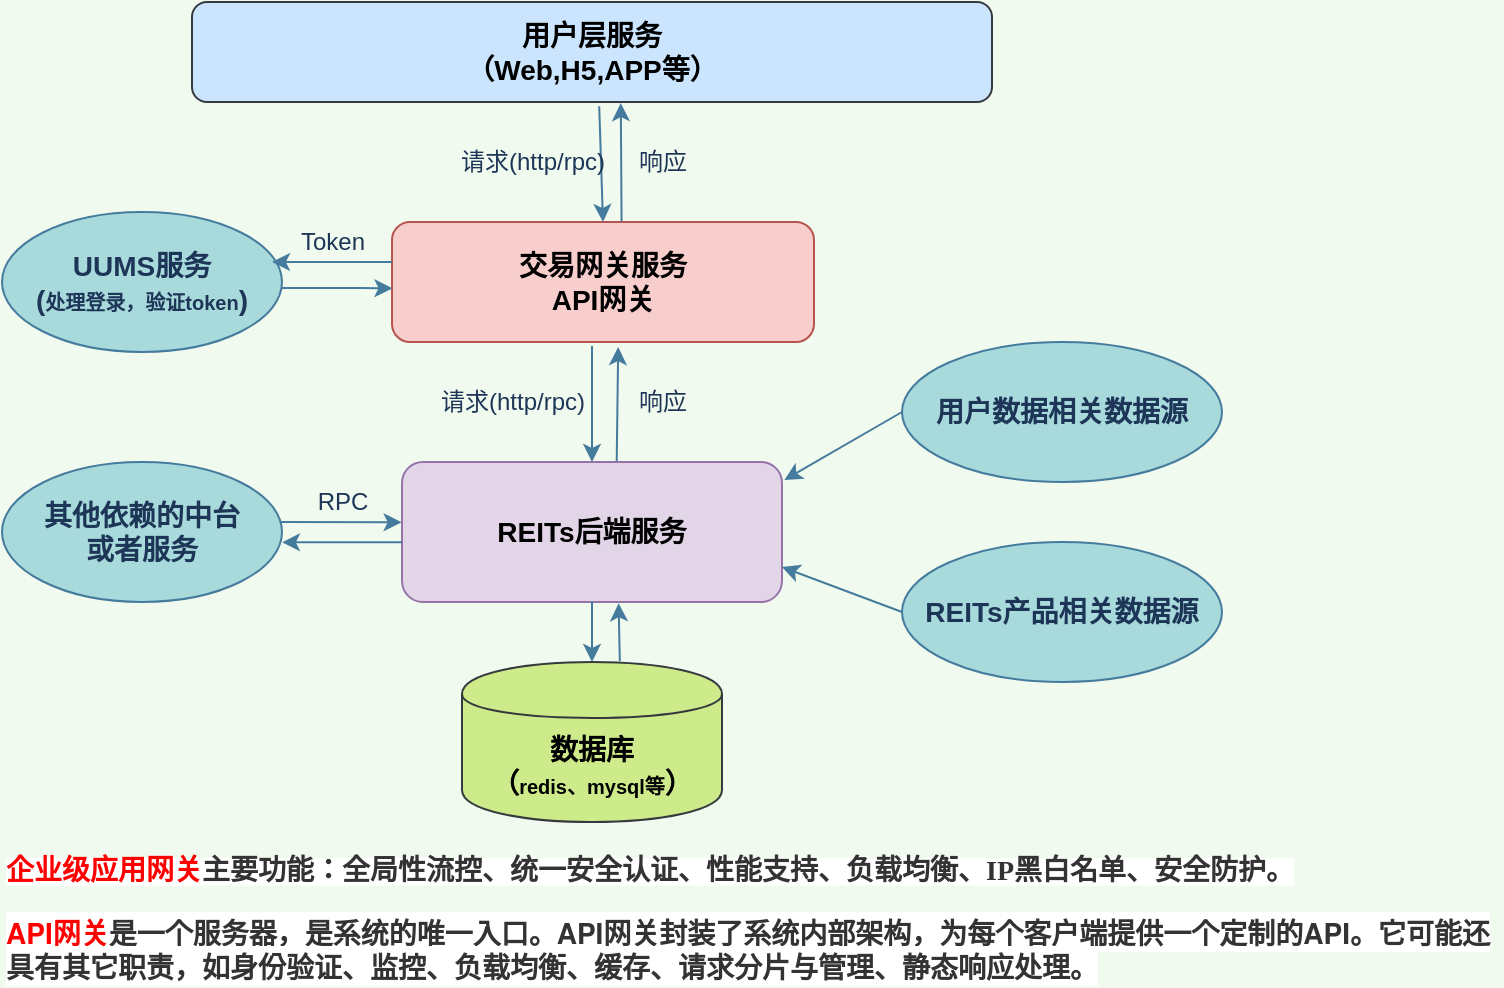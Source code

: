 <mxfile version="13.5.3" type="github">
  <diagram id="YtGcmlx5MdhKh6ri9F74" name="第 1 页">
    <mxGraphModel dx="865" dy="488" grid="1" gridSize="10" guides="1" tooltips="1" connect="1" arrows="1" fold="1" page="1" pageScale="1" pageWidth="827" pageHeight="1169" background="#F1FAEE" math="0" shadow="0">
      <root>
        <mxCell id="0" />
        <mxCell id="1" parent="0" />
        <mxCell id="OGBte0PvkTn54QuSE-R2-2" value="&lt;font style=&quot;font-size: 14px&quot;&gt;&lt;b&gt;用户层服务&lt;br&gt;（Web,H5,APP等）&lt;/b&gt;&lt;/font&gt;" style="rounded=1;whiteSpace=wrap;html=1;sketch=0;strokeColor=#36393d;fillColor=#cce5ff;" vertex="1" parent="1">
          <mxGeometry x="105" y="100" width="400" height="50" as="geometry" />
        </mxCell>
        <mxCell id="OGBte0PvkTn54QuSE-R2-4" value="&lt;b&gt;&lt;font style=&quot;font-size: 14px&quot;&gt;交易网关服务&lt;br&gt;API网关&lt;/font&gt;&lt;/b&gt;" style="rounded=1;whiteSpace=wrap;html=1;sketch=0;strokeColor=#b85450;fillColor=#f8cecc;" vertex="1" parent="1">
          <mxGeometry x="205" y="210" width="211" height="60" as="geometry" />
        </mxCell>
        <mxCell id="OGBte0PvkTn54QuSE-R2-5" value="&lt;span style=&quot;font-family: &amp;#34;helvetica neue&amp;#34; , &amp;#34;helvetica&amp;#34; , &amp;#34;verdana&amp;#34; , &amp;#34;arial&amp;#34; , sans-serif ; font-size: 14px ; font-style: normal ; letter-spacing: normal ; text-align: left ; text-indent: 0px ; text-transform: none ; word-spacing: 0px ; background-color: rgb(255 , 255 , 255) ; display: inline ; float: none&quot;&gt;&lt;b&gt;&lt;font color=&quot;#ff0000&quot;&gt;API网关&lt;/font&gt;&lt;font color=&quot;#333333&quot;&gt;是一个服务器，是系统的唯一入口。API网关封装了系统内部架构，为每个客户端提供一个定制的API。它可能还具有其它职责，如身份验证、监控、负载均衡、缓存、请求分片与管理、静态响应处理。&lt;/font&gt;&lt;/b&gt;&lt;/span&gt;" style="text;whiteSpace=wrap;html=1;fontColor=#1D3557;" vertex="1" parent="1">
          <mxGeometry x="10" y="550" width="750" height="40" as="geometry" />
        </mxCell>
        <mxCell id="OGBte0PvkTn54QuSE-R2-6" value="&lt;span style=&quot;font-family: &amp;#34;microsoft yahei&amp;#34; ; font-style: normal ; letter-spacing: normal ; text-align: justify ; text-indent: 0px ; text-transform: none ; word-spacing: 0px ; background-color: rgb(255 , 255 , 255) ; display: inline ; float: none&quot;&gt;&lt;font style=&quot;font-size: 14px&quot;&gt;&lt;b&gt;&lt;font color=&quot;#ff0000&quot;&gt;企业级应用网关&lt;/font&gt;&lt;font color=&quot;#333333&quot;&gt;主要功能：全局性流控、统一安全认证、性能支持、负载均衡、IP黑白名单、安全防护。&lt;/font&gt;&lt;/b&gt;&lt;/font&gt;&lt;/span&gt;" style="text;whiteSpace=wrap;html=1;fontColor=#1D3557;" vertex="1" parent="1">
          <mxGeometry x="10" y="520" width="710" height="30" as="geometry" />
        </mxCell>
        <mxCell id="OGBte0PvkTn54QuSE-R2-9" value="" style="endArrow=classic;html=1;strokeColor=#457B9D;fillColor=#A8DADC;fontColor=#1D3557;exitX=0.509;exitY=1.043;exitDx=0;exitDy=0;entryX=0.5;entryY=0;entryDx=0;entryDy=0;exitPerimeter=0;" edge="1" parent="1" source="OGBte0PvkTn54QuSE-R2-2" target="OGBte0PvkTn54QuSE-R2-4">
          <mxGeometry width="50" height="50" relative="1" as="geometry">
            <mxPoint x="310" y="170" as="sourcePoint" />
            <mxPoint x="310" y="250" as="targetPoint" />
          </mxGeometry>
        </mxCell>
        <mxCell id="OGBte0PvkTn54QuSE-R2-11" value="&lt;b&gt;&lt;font style=&quot;font-size: 14px&quot;&gt;REITs后端服务&lt;/font&gt;&lt;/b&gt;" style="rounded=1;whiteSpace=wrap;html=1;sketch=0;strokeColor=#9673a6;fillColor=#e1d5e7;" vertex="1" parent="1">
          <mxGeometry x="210" y="330" width="190" height="70" as="geometry" />
        </mxCell>
        <mxCell id="OGBte0PvkTn54QuSE-R2-12" value="" style="endArrow=classic;html=1;strokeColor=#457B9D;fillColor=#A8DADC;fontColor=#1D3557;entryX=0.5;entryY=0;entryDx=0;entryDy=0;" edge="1" parent="1" target="OGBte0PvkTn54QuSE-R2-11">
          <mxGeometry width="50" height="50" relative="1" as="geometry">
            <mxPoint x="305" y="272" as="sourcePoint" />
            <mxPoint x="440" y="280" as="targetPoint" />
          </mxGeometry>
        </mxCell>
        <mxCell id="OGBte0PvkTn54QuSE-R2-15" value="&lt;font color=&quot;#000000&quot;&gt;&lt;b&gt;&lt;span style=&quot;font-size: 14px&quot;&gt;数据库&lt;/span&gt;&lt;br&gt;&lt;span style=&quot;font-size: 14px&quot;&gt;（&lt;/span&gt;&lt;font style=&quot;font-size: 10px&quot;&gt;redis、mysql等&lt;/font&gt;&lt;span style=&quot;font-size: 14px&quot;&gt;）&lt;/span&gt;&lt;br&gt;&lt;/b&gt;&lt;/font&gt;" style="shape=cylinder;whiteSpace=wrap;html=1;boundedLbl=1;backgroundOutline=1;rounded=0;sketch=0;fillColor=#cdeb8b;strokeColor=#36393d;" vertex="1" parent="1">
          <mxGeometry x="240" y="430" width="130" height="80" as="geometry" />
        </mxCell>
        <mxCell id="OGBte0PvkTn54QuSE-R2-16" value="" style="endArrow=classic;html=1;strokeColor=#457B9D;fillColor=#A8DADC;fontColor=#1D3557;entryX=0.5;entryY=0;entryDx=0;entryDy=0;" edge="1" parent="1" target="OGBte0PvkTn54QuSE-R2-15">
          <mxGeometry width="50" height="50" relative="1" as="geometry">
            <mxPoint x="305" y="400" as="sourcePoint" />
            <mxPoint x="440" y="380" as="targetPoint" />
          </mxGeometry>
        </mxCell>
        <mxCell id="OGBte0PvkTn54QuSE-R2-19" value="&lt;font style=&quot;font-size: 14px&quot;&gt;&lt;b&gt;用户数据相关数据源&lt;/b&gt;&lt;/font&gt;" style="ellipse;whiteSpace=wrap;html=1;rounded=0;sketch=0;strokeColor=#457B9D;fillColor=#A8DADC;fontColor=#1D3557;" vertex="1" parent="1">
          <mxGeometry x="460" y="270" width="160" height="70" as="geometry" />
        </mxCell>
        <mxCell id="OGBte0PvkTn54QuSE-R2-20" value="&lt;font style=&quot;font-size: 14px&quot;&gt;&lt;b&gt;REITs产品相关数据源&lt;/b&gt;&lt;/font&gt;" style="ellipse;whiteSpace=wrap;html=1;rounded=0;sketch=0;strokeColor=#457B9D;fillColor=#A8DADC;fontColor=#1D3557;" vertex="1" parent="1">
          <mxGeometry x="460" y="370" width="160" height="70" as="geometry" />
        </mxCell>
        <mxCell id="OGBte0PvkTn54QuSE-R2-21" value="" style="endArrow=classic;html=1;strokeColor=#457B9D;fillColor=#A8DADC;fontColor=#1D3557;exitX=0;exitY=0.5;exitDx=0;exitDy=0;entryX=1.006;entryY=0.129;entryDx=0;entryDy=0;entryPerimeter=0;" edge="1" parent="1" source="OGBte0PvkTn54QuSE-R2-19" target="OGBte0PvkTn54QuSE-R2-11">
          <mxGeometry width="50" height="50" relative="1" as="geometry">
            <mxPoint x="390" y="330" as="sourcePoint" />
            <mxPoint x="470" y="230" as="targetPoint" />
          </mxGeometry>
        </mxCell>
        <mxCell id="OGBte0PvkTn54QuSE-R2-22" value="" style="endArrow=classic;html=1;strokeColor=#457B9D;fillColor=#A8DADC;fontColor=#1D3557;exitX=0;exitY=0.5;exitDx=0;exitDy=0;entryX=1;entryY=0.75;entryDx=0;entryDy=0;" edge="1" parent="1" source="OGBte0PvkTn54QuSE-R2-20" target="OGBte0PvkTn54QuSE-R2-11">
          <mxGeometry width="50" height="50" relative="1" as="geometry">
            <mxPoint x="470" y="315" as="sourcePoint" />
            <mxPoint x="411.14" y="349.03" as="targetPoint" />
          </mxGeometry>
        </mxCell>
        <mxCell id="OGBte0PvkTn54QuSE-R2-24" value="" style="endArrow=classic;html=1;strokeColor=#457B9D;fillColor=#A8DADC;fontColor=#1D3557;exitX=0.565;exitY=-0.006;exitDx=0;exitDy=0;entryX=0.536;entryY=1.042;entryDx=0;entryDy=0;entryPerimeter=0;exitPerimeter=0;" edge="1" parent="1" source="OGBte0PvkTn54QuSE-R2-11" target="OGBte0PvkTn54QuSE-R2-4">
          <mxGeometry width="50" height="50" relative="1" as="geometry">
            <mxPoint x="480" y="325" as="sourcePoint" />
            <mxPoint x="421.14" y="359.03" as="targetPoint" />
          </mxGeometry>
        </mxCell>
        <mxCell id="OGBte0PvkTn54QuSE-R2-25" value="" style="endArrow=classic;html=1;strokeColor=#457B9D;fillColor=#A8DADC;fontColor=#1D3557;exitX=0.544;exitY=-0.006;exitDx=0;exitDy=0;entryX=0.536;entryY=1.011;entryDx=0;entryDy=0;entryPerimeter=0;exitPerimeter=0;" edge="1" parent="1" source="OGBte0PvkTn54QuSE-R2-4" target="OGBte0PvkTn54QuSE-R2-2">
          <mxGeometry width="50" height="50" relative="1" as="geometry">
            <mxPoint x="442.86" y="170" as="sourcePoint" />
            <mxPoint x="319.66" y="171.16" as="targetPoint" />
          </mxGeometry>
        </mxCell>
        <mxCell id="OGBte0PvkTn54QuSE-R2-26" value="" style="endArrow=classic;html=1;strokeColor=#457B9D;fillColor=#A8DADC;fontColor=#1D3557;entryX=0.57;entryY=1.009;entryDx=0;entryDy=0;entryPerimeter=0;exitX=0.607;exitY=-0.006;exitDx=0;exitDy=0;exitPerimeter=0;" edge="1" parent="1" source="OGBte0PvkTn54QuSE-R2-15" target="OGBte0PvkTn54QuSE-R2-11">
          <mxGeometry width="50" height="50" relative="1" as="geometry">
            <mxPoint x="318" y="427" as="sourcePoint" />
            <mxPoint x="441.14" y="379.03" as="targetPoint" />
          </mxGeometry>
        </mxCell>
        <mxCell id="OGBte0PvkTn54QuSE-R2-28" value="响应" style="text;html=1;resizable=0;autosize=1;align=center;verticalAlign=middle;points=[];fillColor=none;strokeColor=none;rounded=0;sketch=0;fontColor=#1D3557;" vertex="1" parent="1">
          <mxGeometry x="320" y="170" width="40" height="20" as="geometry" />
        </mxCell>
        <mxCell id="OGBte0PvkTn54QuSE-R2-29" value="响应" style="text;html=1;resizable=0;autosize=1;align=center;verticalAlign=middle;points=[];fillColor=none;strokeColor=none;rounded=0;sketch=0;fontColor=#1D3557;" vertex="1" parent="1">
          <mxGeometry x="320" y="290" width="40" height="20" as="geometry" />
        </mxCell>
        <mxCell id="OGBte0PvkTn54QuSE-R2-31" value="&lt;font style=&quot;font-size: 14px&quot;&gt;&lt;b&gt;其他依赖的中台&lt;br&gt;或者服务&lt;/b&gt;&lt;/font&gt;" style="ellipse;whiteSpace=wrap;html=1;rounded=0;sketch=0;strokeColor=#457B9D;fillColor=#A8DADC;fontColor=#1D3557;" vertex="1" parent="1">
          <mxGeometry x="10" y="330" width="140" height="70" as="geometry" />
        </mxCell>
        <mxCell id="OGBte0PvkTn54QuSE-R2-32" value="" style="endArrow=classic;html=1;strokeColor=#457B9D;fillColor=#A8DADC;fontColor=#1D3557;entryX=-0.001;entryY=0.431;entryDx=0;entryDy=0;entryPerimeter=0;exitX=0.993;exitY=0.428;exitDx=0;exitDy=0;exitPerimeter=0;" edge="1" parent="1" source="OGBte0PvkTn54QuSE-R2-31" target="OGBte0PvkTn54QuSE-R2-11">
          <mxGeometry width="50" height="50" relative="1" as="geometry">
            <mxPoint x="171" y="360" as="sourcePoint" />
            <mxPoint x="160" y="270" as="targetPoint" />
          </mxGeometry>
        </mxCell>
        <mxCell id="OGBte0PvkTn54QuSE-R2-33" value="" style="endArrow=classic;html=1;strokeColor=#457B9D;fillColor=#A8DADC;fontColor=#1D3557;entryX=1;entryY=0.574;entryDx=0;entryDy=0;entryPerimeter=0;exitX=0;exitY=0.574;exitDx=0;exitDy=0;exitPerimeter=0;" edge="1" parent="1" source="OGBte0PvkTn54QuSE-R2-11" target="OGBte0PvkTn54QuSE-R2-31">
          <mxGeometry width="50" height="50" relative="1" as="geometry">
            <mxPoint x="178.88" y="369.96" as="sourcePoint" />
            <mxPoint x="219.81" y="370.17" as="targetPoint" />
          </mxGeometry>
        </mxCell>
        <mxCell id="OGBte0PvkTn54QuSE-R2-34" value="RPC" style="text;html=1;resizable=0;autosize=1;align=center;verticalAlign=middle;points=[];fillColor=none;strokeColor=none;rounded=0;sketch=0;fontColor=#1D3557;" vertex="1" parent="1">
          <mxGeometry x="160" y="340" width="40" height="20" as="geometry" />
        </mxCell>
        <mxCell id="OGBte0PvkTn54QuSE-R2-36" value="请求(http/rpc)" style="text;html=1;resizable=0;autosize=1;align=center;verticalAlign=middle;points=[];fillColor=none;strokeColor=none;rounded=0;sketch=0;fontColor=#1D3557;" vertex="1" parent="1">
          <mxGeometry x="220" y="290" width="90" height="20" as="geometry" />
        </mxCell>
        <mxCell id="OGBte0PvkTn54QuSE-R2-37" value="请求(http/rpc)" style="text;html=1;resizable=0;autosize=1;align=center;verticalAlign=middle;points=[];fillColor=none;strokeColor=none;rounded=0;sketch=0;fontColor=#1D3557;" vertex="1" parent="1">
          <mxGeometry x="230" y="170" width="90" height="20" as="geometry" />
        </mxCell>
        <mxCell id="OGBte0PvkTn54QuSE-R2-38" value="&lt;b&gt;&lt;span style=&quot;font-size: 14px&quot;&gt;UUMS服务&lt;/span&gt;&lt;br&gt;&lt;span style=&quot;font-size: 14px&quot;&gt;(&lt;/span&gt;&lt;font style=&quot;font-size: 10px&quot;&gt;处理登录，验证token&lt;/font&gt;&lt;span style=&quot;font-size: 14px&quot;&gt;)&lt;/span&gt;&lt;br&gt;&lt;/b&gt;" style="ellipse;whiteSpace=wrap;html=1;rounded=0;sketch=0;strokeColor=#457B9D;fillColor=#A8DADC;fontColor=#1D3557;" vertex="1" parent="1">
          <mxGeometry x="10" y="205" width="140" height="70" as="geometry" />
        </mxCell>
        <mxCell id="OGBte0PvkTn54QuSE-R2-39" value="" style="endArrow=classic;html=1;strokeColor=#457B9D;fillColor=#A8DADC;fontColor=#1D3557;entryX=0.001;entryY=0.552;entryDx=0;entryDy=0;entryPerimeter=0;" edge="1" parent="1" target="OGBte0PvkTn54QuSE-R2-4">
          <mxGeometry width="50" height="50" relative="1" as="geometry">
            <mxPoint x="150" y="243" as="sourcePoint" />
            <mxPoint x="205" y="245" as="targetPoint" />
            <Array as="points">
              <mxPoint x="180" y="243" />
            </Array>
          </mxGeometry>
        </mxCell>
        <mxCell id="OGBte0PvkTn54QuSE-R2-40" value="" style="endArrow=classic;html=1;strokeColor=#457B9D;fillColor=#A8DADC;fontColor=#1D3557;entryX=1;entryY=0.574;entryDx=0;entryDy=0;entryPerimeter=0;exitX=0;exitY=0.574;exitDx=0;exitDy=0;exitPerimeter=0;" edge="1" parent="1">
          <mxGeometry width="50" height="50" relative="1" as="geometry">
            <mxPoint x="205" y="230.0" as="sourcePoint" />
            <mxPoint x="145" y="230.0" as="targetPoint" />
          </mxGeometry>
        </mxCell>
        <mxCell id="OGBte0PvkTn54QuSE-R2-41" value="Token" style="text;html=1;resizable=0;autosize=1;align=center;verticalAlign=middle;points=[];fillColor=none;strokeColor=none;rounded=0;sketch=0;fontColor=#1D3557;" vertex="1" parent="1">
          <mxGeometry x="150" y="210" width="50" height="20" as="geometry" />
        </mxCell>
      </root>
    </mxGraphModel>
  </diagram>
</mxfile>

